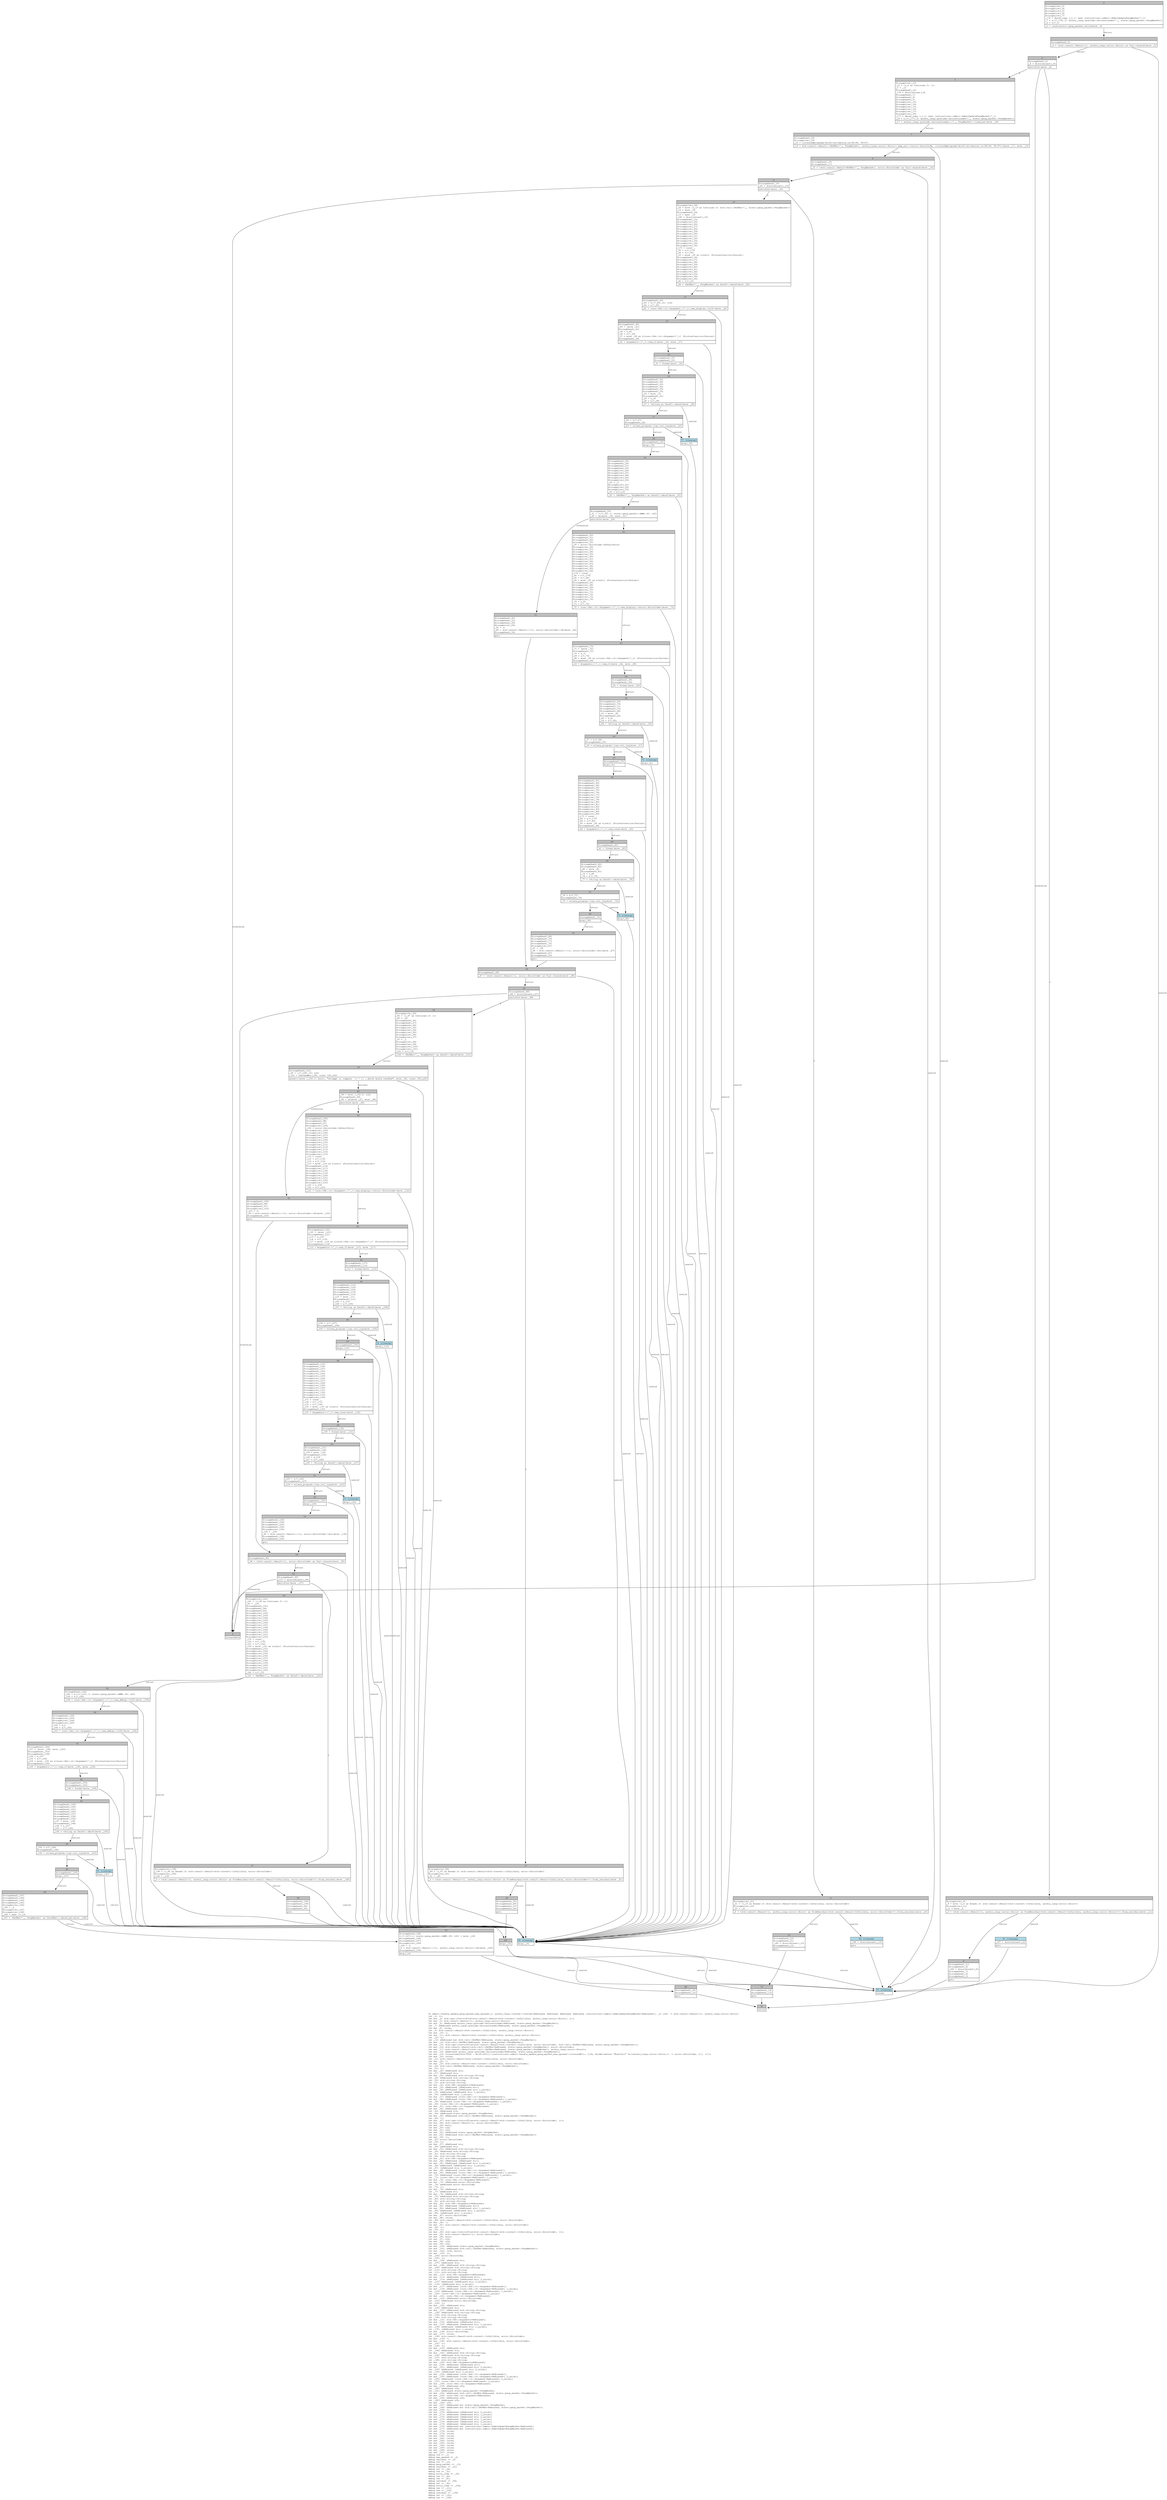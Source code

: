 digraph Mir_0_5623 {
    graph [fontname="Courier, monospace"];
    node [fontname="Courier, monospace"];
    edge [fontname="Courier, monospace"];
    label=<fn admin::handle_update_perp_market_max_spread(_1: anchor_lang::context::Context&lt;ReErased, ReErased, ReErased, ReErased, instructions::admin::AdminUpdatePerpMarket&lt;ReErased&gt;&gt;, _2: u32) -&gt; std::result::Result&lt;(), anchor_lang::error::Error&gt;<br align="left"/>let _3: ();<br align="left"/>let mut _4: std::ops::ControlFlow&lt;std::result::Result&lt;std::convert::Infallible, anchor_lang::error::Error&gt;, ()&gt;;<br align="left"/>let mut _5: std::result::Result&lt;(), anchor_lang::error::Error&gt;;<br align="left"/>let mut _6: &amp;ReErased anchor_lang::prelude::AccountLoader&lt;ReErased, state::perp_market::PerpMarket&gt;;<br align="left"/>let _7: &amp;ReErased anchor_lang::prelude::AccountLoader&lt;ReErased, state::perp_market::PerpMarket&gt;;<br align="left"/>let mut _8: isize;<br align="left"/>let _9: std::result::Result&lt;std::convert::Infallible, anchor_lang::error::Error&gt;;<br align="left"/>let mut _10: !;<br align="left"/>let mut _11: std::result::Result&lt;std::convert::Infallible, anchor_lang::error::Error&gt;;<br align="left"/>let _12: ();<br align="left"/>let _13: &amp;ReErased mut std::cell::RefMut&lt;ReErased, state::perp_market::PerpMarket&gt;;<br align="left"/>let mut _14: std::cell::RefMut&lt;ReErased, state::perp_market::PerpMarket&gt;;<br align="left"/>let mut _15: std::ops::ControlFlow&lt;std::result::Result&lt;std::convert::Infallible, error::ErrorCode&gt;, std::cell::RefMut&lt;ReErased, state::perp_market::PerpMarket&gt;&gt;;<br align="left"/>let mut _16: std::result::Result&lt;std::cell::RefMut&lt;ReErased, state::perp_market::PerpMarket&gt;, error::ErrorCode&gt;;<br align="left"/>let mut _17: std::result::Result&lt;std::cell::RefMut&lt;ReErased, state::perp_market::PerpMarket&gt;, anchor_lang::error::Error&gt;;<br align="left"/>let mut _18: &amp;ReErased anchor_lang::prelude::AccountLoader&lt;ReErased, state::perp_market::PerpMarket&gt;;<br align="left"/>let mut _19: Closure(DefId(0:5624 ~ drift[d311]::instructions::admin::handle_update_perp_market_max_spread::{closure#0}), [i32, Binder(extern &quot;RustCall&quot; fn((anchor_lang::error::Error,)) -&gt; error::ErrorCode, []), ()]);<br align="left"/>let mut _20: isize;<br align="left"/>let _21: std::result::Result&lt;std::convert::Infallible, error::ErrorCode&gt;;<br align="left"/>let mut _22: !;<br align="left"/>let mut _23: std::result::Result&lt;std::convert::Infallible, error::ErrorCode&gt;;<br align="left"/>let _24: std::cell::RefMut&lt;ReErased, state::perp_market::PerpMarket&gt;;<br align="left"/>let _25: ();<br align="left"/>let mut _26: &amp;ReErased str;<br align="left"/>let _27: &amp;ReErased str;<br align="left"/>let mut _28: &amp;ReErased std::string::String;<br align="left"/>let _29: &amp;ReErased std::string::String;<br align="left"/>let _30: std::string::String;<br align="left"/>let _31: std::string::String;<br align="left"/>let mut _32: std::fmt::Arguments&lt;ReErased&gt;;<br align="left"/>let mut _33: &amp;ReErased [&amp;ReErased str];<br align="left"/>let mut _34: &amp;ReErased [&amp;ReErased str; 1_usize];<br align="left"/>let _35: &amp;ReErased [&amp;ReErased str; 1_usize];<br align="left"/>let _36: [&amp;ReErased str; 1_usize];<br align="left"/>let mut _37: &amp;ReErased [core::fmt::rt::Argument&lt;ReErased&gt;];<br align="left"/>let mut _38: &amp;ReErased [core::fmt::rt::Argument&lt;ReErased&gt;; 1_usize];<br align="left"/>let _39: &amp;ReErased [core::fmt::rt::Argument&lt;ReErased&gt;; 1_usize];<br align="left"/>let _40: [core::fmt::rt::Argument&lt;ReErased&gt;; 1_usize];<br align="left"/>let mut _41: core::fmt::rt::Argument&lt;ReErased&gt;;<br align="left"/>let mut _42: &amp;ReErased u16;<br align="left"/>let _43: &amp;ReErased u16;<br align="left"/>let _44: &amp;ReErased state::perp_market::PerpMarket;<br align="left"/>let mut _45: &amp;ReErased std::cell::RefMut&lt;ReErased, state::perp_market::PerpMarket&gt;;<br align="left"/>let _46: ();<br align="left"/>let mut _47: std::ops::ControlFlow&lt;std::result::Result&lt;std::convert::Infallible, error::ErrorCode&gt;, ()&gt;;<br align="left"/>let mut _48: std::result::Result&lt;(), error::ErrorCode&gt;;<br align="left"/>let mut _49: bool;<br align="left"/>let mut _50: u32;<br align="left"/>let mut _51: u32;<br align="left"/>let mut _52: &amp;ReErased state::perp_market::PerpMarket;<br align="left"/>let mut _53: &amp;ReErased std::cell::RefMut&lt;ReErased, state::perp_market::PerpMarket&gt;;<br align="left"/>let mut _54: ();<br align="left"/>let _55: error::ErrorCode;<br align="left"/>let _56: ();<br align="left"/>let mut _57: &amp;ReErased str;<br align="left"/>let _58: &amp;ReErased str;<br align="left"/>let mut _59: &amp;ReErased std::string::String;<br align="left"/>let _60: &amp;ReErased std::string::String;<br align="left"/>let _61: std::string::String;<br align="left"/>let _62: std::string::String;<br align="left"/>let mut _63: std::fmt::Arguments&lt;ReErased&gt;;<br align="left"/>let mut _64: &amp;ReErased [&amp;ReErased str];<br align="left"/>let mut _65: &amp;ReErased [&amp;ReErased str; 2_usize];<br align="left"/>let _66: &amp;ReErased [&amp;ReErased str; 2_usize];<br align="left"/>let _67: [&amp;ReErased str; 2_usize];<br align="left"/>let mut _68: &amp;ReErased [core::fmt::rt::Argument&lt;ReErased&gt;];<br align="left"/>let mut _69: &amp;ReErased [core::fmt::rt::Argument&lt;ReErased&gt;; 1_usize];<br align="left"/>let _70: &amp;ReErased [core::fmt::rt::Argument&lt;ReErased&gt;; 1_usize];<br align="left"/>let _71: [core::fmt::rt::Argument&lt;ReErased&gt;; 1_usize];<br align="left"/>let mut _72: core::fmt::rt::Argument&lt;ReErased&gt;;<br align="left"/>let mut _73: &amp;ReErased error::ErrorCode;<br align="left"/>let _74: &amp;ReErased error::ErrorCode;<br align="left"/>let _75: ();<br align="left"/>let mut _76: &amp;ReErased str;<br align="left"/>let _77: &amp;ReErased str;<br align="left"/>let mut _78: &amp;ReErased std::string::String;<br align="left"/>let _79: &amp;ReErased std::string::String;<br align="left"/>let _80: std::string::String;<br align="left"/>let _81: std::string::String;<br align="left"/>let mut _82: std::fmt::Arguments&lt;ReErased&gt;;<br align="left"/>let mut _83: &amp;ReErased [&amp;ReErased str];<br align="left"/>let mut _84: &amp;ReErased [&amp;ReErased str; 1_usize];<br align="left"/>let _85: &amp;ReErased [&amp;ReErased str; 1_usize];<br align="left"/>let _86: [&amp;ReErased str; 1_usize];<br align="left"/>let mut _87: error::ErrorCode;<br align="left"/>let mut _88: isize;<br align="left"/>let _89: std::result::Result&lt;std::convert::Infallible, error::ErrorCode&gt;;<br align="left"/>let mut _90: !;<br align="left"/>let mut _91: std::result::Result&lt;std::convert::Infallible, error::ErrorCode&gt;;<br align="left"/>let _92: ();<br align="left"/>let _93: ();<br align="left"/>let mut _94: std::ops::ControlFlow&lt;std::result::Result&lt;std::convert::Infallible, error::ErrorCode&gt;, ()&gt;;<br align="left"/>let mut _95: std::result::Result&lt;(), error::ErrorCode&gt;;<br align="left"/>let mut _96: bool;<br align="left"/>let mut _97: u32;<br align="left"/>let mut _98: u32;<br align="left"/>let mut _99: u32;<br align="left"/>let mut _100: &amp;ReErased state::perp_market::PerpMarket;<br align="left"/>let mut _101: &amp;ReErased std::cell::RefMut&lt;ReErased, state::perp_market::PerpMarket&gt;;<br align="left"/>let mut _102: (u32, bool);<br align="left"/>let mut _103: ();<br align="left"/>let _104: error::ErrorCode;<br align="left"/>let _105: ();<br align="left"/>let mut _106: &amp;ReErased str;<br align="left"/>let _107: &amp;ReErased str;<br align="left"/>let mut _108: &amp;ReErased std::string::String;<br align="left"/>let _109: &amp;ReErased std::string::String;<br align="left"/>let _110: std::string::String;<br align="left"/>let _111: std::string::String;<br align="left"/>let mut _112: std::fmt::Arguments&lt;ReErased&gt;;<br align="left"/>let mut _113: &amp;ReErased [&amp;ReErased str];<br align="left"/>let mut _114: &amp;ReErased [&amp;ReErased str; 2_usize];<br align="left"/>let _115: &amp;ReErased [&amp;ReErased str; 2_usize];<br align="left"/>let _116: [&amp;ReErased str; 2_usize];<br align="left"/>let mut _117: &amp;ReErased [core::fmt::rt::Argument&lt;ReErased&gt;];<br align="left"/>let mut _118: &amp;ReErased [core::fmt::rt::Argument&lt;ReErased&gt;; 1_usize];<br align="left"/>let _119: &amp;ReErased [core::fmt::rt::Argument&lt;ReErased&gt;; 1_usize];<br align="left"/>let _120: [core::fmt::rt::Argument&lt;ReErased&gt;; 1_usize];<br align="left"/>let mut _121: core::fmt::rt::Argument&lt;ReErased&gt;;<br align="left"/>let mut _122: &amp;ReErased error::ErrorCode;<br align="left"/>let _123: &amp;ReErased error::ErrorCode;<br align="left"/>let _124: ();<br align="left"/>let mut _125: &amp;ReErased str;<br align="left"/>let _126: &amp;ReErased str;<br align="left"/>let mut _127: &amp;ReErased std::string::String;<br align="left"/>let _128: &amp;ReErased std::string::String;<br align="left"/>let _129: std::string::String;<br align="left"/>let _130: std::string::String;<br align="left"/>let mut _131: std::fmt::Arguments&lt;ReErased&gt;;<br align="left"/>let mut _132: &amp;ReErased [&amp;ReErased str];<br align="left"/>let mut _133: &amp;ReErased [&amp;ReErased str; 1_usize];<br align="left"/>let _134: &amp;ReErased [&amp;ReErased str; 1_usize];<br align="left"/>let _135: [&amp;ReErased str; 1_usize];<br align="left"/>let mut _136: error::ErrorCode;<br align="left"/>let mut _137: isize;<br align="left"/>let _138: std::result::Result&lt;std::convert::Infallible, error::ErrorCode&gt;;<br align="left"/>let mut _139: !;<br align="left"/>let mut _140: std::result::Result&lt;std::convert::Infallible, error::ErrorCode&gt;;<br align="left"/>let _141: ();<br align="left"/>let _142: ();<br align="left"/>let mut _143: &amp;ReErased str;<br align="left"/>let _144: &amp;ReErased str;<br align="left"/>let mut _145: &amp;ReErased std::string::String;<br align="left"/>let _146: &amp;ReErased std::string::String;<br align="left"/>let _147: std::string::String;<br align="left"/>let _148: std::string::String;<br align="left"/>let mut _149: std::fmt::Arguments&lt;ReErased&gt;;<br align="left"/>let mut _150: &amp;ReErased [&amp;ReErased str];<br align="left"/>let mut _151: &amp;ReErased [&amp;ReErased str; 2_usize];<br align="left"/>let _152: &amp;ReErased [&amp;ReErased str; 2_usize];<br align="left"/>let _153: [&amp;ReErased str; 2_usize];<br align="left"/>let mut _154: &amp;ReErased [core::fmt::rt::Argument&lt;ReErased&gt;];<br align="left"/>let mut _155: &amp;ReErased [core::fmt::rt::Argument&lt;ReErased&gt;; 2_usize];<br align="left"/>let _156: &amp;ReErased [core::fmt::rt::Argument&lt;ReErased&gt;; 2_usize];<br align="left"/>let _157: [core::fmt::rt::Argument&lt;ReErased&gt;; 2_usize];<br align="left"/>let mut _158: core::fmt::rt::Argument&lt;ReErased&gt;;<br align="left"/>let mut _159: &amp;ReErased u32;<br align="left"/>let _160: &amp;ReErased u32;<br align="left"/>let _161: &amp;ReErased state::perp_market::PerpMarket;<br align="left"/>let mut _162: &amp;ReErased std::cell::RefMut&lt;ReErased, state::perp_market::PerpMarket&gt;;<br align="left"/>let mut _163: core::fmt::rt::Argument&lt;ReErased&gt;;<br align="left"/>let mut _164: &amp;ReErased u32;<br align="left"/>let _165: &amp;ReErased u32;<br align="left"/>let mut _166: u32;<br align="left"/>let mut _167: &amp;ReErased mut state::perp_market::PerpMarket;<br align="left"/>let mut _168: &amp;ReErased mut std::cell::RefMut&lt;ReErased, state::perp_market::PerpMarket&gt;;<br align="left"/>let mut _169: ();<br align="left"/>let mut _170: &amp;ReErased [&amp;ReErased str; 2_usize];<br align="left"/>let mut _171: &amp;ReErased [&amp;ReErased str; 1_usize];<br align="left"/>let mut _172: &amp;ReErased [&amp;ReErased str; 2_usize];<br align="left"/>let mut _173: &amp;ReErased [&amp;ReErased str; 1_usize];<br align="left"/>let mut _174: &amp;ReErased [&amp;ReErased str; 2_usize];<br align="left"/>let mut _175: &amp;ReErased [&amp;ReErased str; 1_usize];<br align="left"/>let mut _176: &amp;ReErased mut instructions::admin::AdminUpdatePerpMarket&lt;ReErased&gt;;<br align="left"/>let mut _177: &amp;ReErased mut instructions::admin::AdminUpdatePerpMarket&lt;ReErased&gt;;<br align="left"/>let mut _178: isize;<br align="left"/>let mut _179: isize;<br align="left"/>let mut _180: isize;<br align="left"/>let mut _181: isize;<br align="left"/>let mut _182: isize;<br align="left"/>let mut _183: isize;<br align="left"/>let mut _184: isize;<br align="left"/>let mut _185: isize;<br align="left"/>let mut _186: isize;<br align="left"/>let mut _187: isize;<br align="left"/>debug ctx =&gt; _1;<br align="left"/>debug max_spread =&gt; _2;<br align="left"/>debug residual =&gt; _9;<br align="left"/>debug val =&gt; _12;<br align="left"/>debug perp_market =&gt; _13;<br align="left"/>debug residual =&gt; _21;<br align="left"/>debug val =&gt; _24;<br align="left"/>debug res =&gt; _31;<br align="left"/>debug error_code =&gt; _55;<br align="left"/>debug res =&gt; _62;<br align="left"/>debug res =&gt; _81;<br align="left"/>debug residual =&gt; _89;<br align="left"/>debug val =&gt; _92;<br align="left"/>debug error_code =&gt; _104;<br align="left"/>debug res =&gt; _111;<br align="left"/>debug res =&gt; _130;<br align="left"/>debug residual =&gt; _138;<br align="left"/>debug val =&gt; _141;<br align="left"/>debug res =&gt; _148;<br align="left"/>>;
    bb0__0_5623 [shape="none", label=<<table border="0" cellborder="1" cellspacing="0"><tr><td bgcolor="gray" align="center" colspan="1">0</td></tr><tr><td align="left" balign="left">StorageLive(_3)<br/>StorageLive(_4)<br/>StorageLive(_5)<br/>StorageLive(_6)<br/>StorageLive(_7)<br/>_176 = deref_copy (_1.1: &amp;mut instructions::admin::AdminUpdatePerpMarket&lt;'_&gt;)<br/>_7 = &amp;((*_176).2: anchor_lang::prelude::AccountLoader&lt;'_, state::perp_market::PerpMarket&gt;)<br/>_6 = &amp;(*_7)<br/></td></tr><tr><td align="left">_5 = constraints::perp_market_valid(move _6)</td></tr></table>>];
    bb1__0_5623 [shape="none", label=<<table border="0" cellborder="1" cellspacing="0"><tr><td bgcolor="gray" align="center" colspan="1">1</td></tr><tr><td align="left" balign="left">StorageDead(_6)<br/></td></tr><tr><td align="left">_4 = &lt;std::result::Result&lt;(), anchor_lang::error::Error&gt; as Try&gt;::branch(move _5)</td></tr></table>>];
    bb2__0_5623 [shape="none", label=<<table border="0" cellborder="1" cellspacing="0"><tr><td bgcolor="gray" align="center" colspan="1">2</td></tr><tr><td align="left" balign="left">StorageDead(_5)<br/>_8 = discriminant(_4)<br/></td></tr><tr><td align="left">switchInt(move _8)</td></tr></table>>];
    bb3__0_5623 [shape="none", label=<<table border="0" cellborder="1" cellspacing="0"><tr><td bgcolor="gray" align="center" colspan="1">3</td></tr><tr><td align="left" balign="left">StorageLive(_12)<br/>_12 = ((_4 as Continue).0: ())<br/>_3 = _12<br/>StorageDead(_12)<br/>_178 = discriminant(_4)<br/>StorageDead(_7)<br/>StorageDead(_4)<br/>StorageDead(_3)<br/>StorageLive(_13)<br/>StorageLive(_14)<br/>StorageLive(_15)<br/>StorageLive(_16)<br/>StorageLive(_17)<br/>StorageLive(_18)<br/>_177 = deref_copy (_1.1: &amp;mut instructions::admin::AdminUpdatePerpMarket&lt;'_&gt;)<br/>_18 = &amp;((*_177).2: anchor_lang::prelude::AccountLoader&lt;'_, state::perp_market::PerpMarket&gt;)<br/></td></tr><tr><td align="left">_17 = anchor_lang::prelude::AccountLoader::&lt;'_, PerpMarket&gt;::load_mut(move _18)</td></tr></table>>];
    bb4__0_5623 [shape="none", label=<<table border="0" cellborder="1" cellspacing="0"><tr><td bgcolor="gray" align="center" colspan="1">4</td></tr><tr><td align="left">unreachable</td></tr></table>>];
    bb5__0_5623 [shape="none", label=<<table border="0" cellborder="1" cellspacing="0"><tr><td bgcolor="gray" align="center" colspan="1">5</td></tr><tr><td align="left" balign="left">StorageLive(_9)<br/>_9 = move ((_4 as Break).0: std::result::Result&lt;std::convert::Infallible, anchor_lang::error::Error&gt;)<br/>StorageLive(_11)<br/>_11 = move _9<br/></td></tr><tr><td align="left">_0 = &lt;std::result::Result&lt;(), anchor_lang::error::Error&gt; as FromResidual&lt;std::result::Result&lt;Infallible, anchor_lang::error::Error&gt;&gt;&gt;::from_residual(move _11)</td></tr></table>>];
    bb6__0_5623 [shape="none", label=<<table border="0" cellborder="1" cellspacing="0"><tr><td bgcolor="gray" align="center" colspan="1">6</td></tr><tr><td align="left" balign="left">StorageDead(_11)<br/>StorageDead(_9)<br/>_184 = discriminant(_4)<br/>StorageDead(_7)<br/>StorageDead(_4)<br/>StorageDead(_3)<br/></td></tr><tr><td align="left">goto</td></tr></table>>];
    bb7__0_5623 [shape="none", label=<<table border="0" cellborder="1" cellspacing="0"><tr><td bgcolor="gray" align="center" colspan="1">7</td></tr><tr><td align="left" balign="left">StorageDead(_18)<br/>StorageLive(_19)<br/>_19 = {closure@programs/drift/src/macros.rs:58:44: 58:47}<br/></td></tr><tr><td align="left">_16 = std::result::Result::&lt;RefMut&lt;'_, PerpMarket&gt;, anchor_lang::error::Error&gt;::map_err::&lt;error::ErrorCode, {closure@programs/drift/src/macros.rs:58:44: 58:47}&gt;(move _17, move _19)</td></tr></table>>];
    bb8__0_5623 [shape="none", label=<<table border="0" cellborder="1" cellspacing="0"><tr><td bgcolor="gray" align="center" colspan="1">8</td></tr><tr><td align="left" balign="left">StorageDead(_19)<br/>StorageDead(_17)<br/></td></tr><tr><td align="left">_15 = &lt;std::result::Result&lt;RefMut&lt;'_, PerpMarket&gt;, error::ErrorCode&gt; as Try&gt;::branch(move _16)</td></tr></table>>];
    bb9__0_5623 [shape="none", label=<<table border="0" cellborder="1" cellspacing="0"><tr><td bgcolor="gray" align="center" colspan="1">9</td></tr><tr><td align="left" balign="left">StorageDead(_16)<br/>_20 = discriminant(_15)<br/></td></tr><tr><td align="left">switchInt(move _20)</td></tr></table>>];
    bb10__0_5623 [shape="none", label=<<table border="0" cellborder="1" cellspacing="0"><tr><td bgcolor="gray" align="center" colspan="1">10</td></tr><tr><td align="left" balign="left">StorageLive(_24)<br/>_24 = move ((_15 as Continue).0: std::cell::RefMut&lt;'_, state::perp_market::PerpMarket&gt;)<br/>_14 = move _24<br/>StorageDead(_24)<br/>_13 = &amp;mut _14<br/>_182 = discriminant(_15)<br/>StorageDead(_15)<br/>StorageLive(_25)<br/>StorageLive(_26)<br/>StorageLive(_27)<br/>StorageLive(_28)<br/>StorageLive(_29)<br/>StorageLive(_30)<br/>StorageLive(_31)<br/>StorageLive(_32)<br/>StorageLive(_33)<br/>StorageLive(_34)<br/>StorageLive(_35)<br/>_175 = const _<br/>_35 = &amp;(*_175)<br/>_34 = &amp;(*_35)<br/>_33 = move _34 as &amp;[&amp;str] (PointerCoercion(Unsize))<br/>StorageDead(_34)<br/>StorageLive(_37)<br/>StorageLive(_38)<br/>StorageLive(_39)<br/>StorageLive(_40)<br/>StorageLive(_41)<br/>StorageLive(_42)<br/>StorageLive(_43)<br/>StorageLive(_44)<br/>StorageLive(_45)<br/>_45 = &amp;(*_13)<br/></td></tr><tr><td align="left">_44 = &lt;RefMut&lt;'_, PerpMarket&gt; as Deref&gt;::deref(move _45)</td></tr></table>>];
    bb11__0_5623 [shape="none", label=<<table border="0" cellborder="1" cellspacing="0"><tr><td bgcolor="gray" align="center" colspan="1">11</td></tr><tr><td align="left" balign="left">StorageLive(_21)<br/>_21 = ((_15 as Break).0: std::result::Result&lt;std::convert::Infallible, error::ErrorCode&gt;)<br/>StorageLive(_23)<br/>_23 = _21<br/></td></tr><tr><td align="left">_0 = &lt;std::result::Result&lt;(), anchor_lang::error::Error&gt; as FromResidual&lt;std::result::Result&lt;Infallible, error::ErrorCode&gt;&gt;&gt;::from_residual(move _23)</td></tr></table>>];
    bb12__0_5623 [shape="none", label=<<table border="0" cellborder="1" cellspacing="0"><tr><td bgcolor="gray" align="center" colspan="1">12</td></tr><tr><td align="left" balign="left">StorageDead(_23)<br/>StorageDead(_21)<br/>_180 = discriminant(_15)<br/>StorageDead(_15)<br/></td></tr><tr><td align="left">goto</td></tr></table>>];
    bb13__0_5623 [shape="none", label=<<table border="0" cellborder="1" cellspacing="0"><tr><td bgcolor="gray" align="center" colspan="1">13</td></tr><tr><td align="left" balign="left">StorageDead(_45)<br/>_43 = &amp;((*_44).21: u16)<br/>_42 = &amp;(*_43)<br/></td></tr><tr><td align="left">_41 = core::fmt::rt::Argument::&lt;'_&gt;::new_display::&lt;u16&gt;(move _42)</td></tr></table>>];
    bb14__0_5623 [shape="none", label=<<table border="0" cellborder="1" cellspacing="0"><tr><td bgcolor="gray" align="center" colspan="1">14</td></tr><tr><td align="left" balign="left">StorageDead(_42)<br/>_40 = [move _41]<br/>StorageDead(_41)<br/>_39 = &amp;_40<br/>_38 = &amp;(*_39)<br/>_37 = move _38 as &amp;[core::fmt::rt::Argument&lt;'_&gt;] (PointerCoercion(Unsize))<br/>StorageDead(_38)<br/></td></tr><tr><td align="left">_32 = Arguments::&lt;'_&gt;::new_v1(move _33, move _37)</td></tr></table>>];
    bb15__0_5623 [shape="none", label=<<table border="0" cellborder="1" cellspacing="0"><tr><td bgcolor="gray" align="center" colspan="1">15</td></tr><tr><td align="left" balign="left">StorageDead(_37)<br/>StorageDead(_33)<br/></td></tr><tr><td align="left">_31 = format(move _32)</td></tr></table>>];
    bb16__0_5623 [shape="none", label=<<table border="0" cellborder="1" cellspacing="0"><tr><td bgcolor="gray" align="center" colspan="1">16</td></tr><tr><td align="left" balign="left">StorageDead(_32)<br/>StorageDead(_44)<br/>StorageDead(_43)<br/>StorageDead(_40)<br/>StorageDead(_39)<br/>StorageDead(_35)<br/>_30 = move _31<br/>StorageDead(_31)<br/>_29 = &amp;_30<br/>_28 = &amp;(*_29)<br/></td></tr><tr><td align="left">_27 = &lt;String as Deref&gt;::deref(move _28)</td></tr></table>>];
    bb17__0_5623 [shape="none", label=<<table border="0" cellborder="1" cellspacing="0"><tr><td bgcolor="gray" align="center" colspan="1">17</td></tr><tr><td align="left" balign="left">_26 = &amp;(*_27)<br/>StorageDead(_28)<br/></td></tr><tr><td align="left">_25 = solana_program::log::sol_log(move _26)</td></tr></table>>];
    bb18__0_5623 [shape="none", label=<<table border="0" cellborder="1" cellspacing="0"><tr><td bgcolor="gray" align="center" colspan="1">18</td></tr><tr><td align="left" balign="left">StorageDead(_26)<br/></td></tr><tr><td align="left">drop(_30)</td></tr></table>>];
    bb19__0_5623 [shape="none", label=<<table border="0" cellborder="1" cellspacing="0"><tr><td bgcolor="gray" align="center" colspan="1">19</td></tr><tr><td align="left" balign="left">StorageDead(_30)<br/>StorageDead(_29)<br/>StorageDead(_27)<br/>StorageDead(_25)<br/>StorageLive(_46)<br/>StorageLive(_47)<br/>StorageLive(_48)<br/>StorageLive(_49)<br/>StorageLive(_50)<br/>_50 = _2<br/>StorageLive(_51)<br/>StorageLive(_52)<br/>StorageLive(_53)<br/>_53 = &amp;(*_13)<br/></td></tr><tr><td align="left">_52 = &lt;RefMut&lt;'_, PerpMarket&gt; as Deref&gt;::deref(move _53)</td></tr></table>>];
    bb20__0_5623 [shape="none", label=<<table border="0" cellborder="1" cellspacing="0"><tr><td bgcolor="gray" align="center" colspan="1">20</td></tr><tr><td align="left" balign="left">StorageDead(_53)<br/>_51 = (((*_52).1: state::perp_market::AMM).63: u32)<br/>_49 = Ge(move _50, move _51)<br/></td></tr><tr><td align="left">switchInt(move _49)</td></tr></table>>];
    bb21__0_5623 [shape="none", label=<<table border="0" cellborder="1" cellspacing="0"><tr><td bgcolor="gray" align="center" colspan="1">21</td></tr><tr><td align="left" balign="left">StorageDead(_52)<br/>StorageDead(_51)<br/>StorageDead(_50)<br/>StorageLive(_54)<br/>_54 = ()<br/>_48 = std::result::Result::&lt;(), error::ErrorCode&gt;::Ok(move _54)<br/>StorageDead(_54)<br/></td></tr><tr><td align="left">goto</td></tr></table>>];
    bb22__0_5623 [shape="none", label=<<table border="0" cellborder="1" cellspacing="0"><tr><td bgcolor="gray" align="center" colspan="1">22</td></tr><tr><td align="left" balign="left">StorageDead(_52)<br/>StorageDead(_51)<br/>StorageDead(_50)<br/>StorageLive(_55)<br/>_55 = error::ErrorCode::DefaultError<br/>StorageLive(_56)<br/>StorageLive(_57)<br/>StorageLive(_58)<br/>StorageLive(_59)<br/>StorageLive(_60)<br/>StorageLive(_61)<br/>StorageLive(_62)<br/>StorageLive(_63)<br/>StorageLive(_64)<br/>StorageLive(_65)<br/>StorageLive(_66)<br/>_174 = const _<br/>_66 = &amp;(*_174)<br/>_65 = &amp;(*_66)<br/>_64 = move _65 as &amp;[&amp;str] (PointerCoercion(Unsize))<br/>StorageDead(_65)<br/>StorageLive(_68)<br/>StorageLive(_69)<br/>StorageLive(_70)<br/>StorageLive(_71)<br/>StorageLive(_72)<br/>StorageLive(_73)<br/>StorageLive(_74)<br/>_74 = &amp;_55<br/>_73 = &amp;(*_74)<br/></td></tr><tr><td align="left">_72 = core::fmt::rt::Argument::&lt;'_&gt;::new_display::&lt;error::ErrorCode&gt;(move _73)</td></tr></table>>];
    bb23__0_5623 [shape="none", label=<<table border="0" cellborder="1" cellspacing="0"><tr><td bgcolor="gray" align="center" colspan="1">23</td></tr><tr><td align="left" balign="left">StorageDead(_73)<br/>_71 = [move _72]<br/>StorageDead(_72)<br/>_70 = &amp;_71<br/>_69 = &amp;(*_70)<br/>_68 = move _69 as &amp;[core::fmt::rt::Argument&lt;'_&gt;] (PointerCoercion(Unsize))<br/>StorageDead(_69)<br/></td></tr><tr><td align="left">_63 = Arguments::&lt;'_&gt;::new_v1(move _64, move _68)</td></tr></table>>];
    bb24__0_5623 [shape="none", label=<<table border="0" cellborder="1" cellspacing="0"><tr><td bgcolor="gray" align="center" colspan="1">24</td></tr><tr><td align="left" balign="left">StorageDead(_68)<br/>StorageDead(_64)<br/></td></tr><tr><td align="left">_62 = format(move _63)</td></tr></table>>];
    bb25__0_5623 [shape="none", label=<<table border="0" cellborder="1" cellspacing="0"><tr><td bgcolor="gray" align="center" colspan="1">25</td></tr><tr><td align="left" balign="left">StorageDead(_63)<br/>StorageDead(_74)<br/>StorageDead(_71)<br/>StorageDead(_70)<br/>StorageDead(_66)<br/>_61 = move _62<br/>StorageDead(_62)<br/>_60 = &amp;_61<br/>_59 = &amp;(*_60)<br/></td></tr><tr><td align="left">_58 = &lt;String as Deref&gt;::deref(move _59)</td></tr></table>>];
    bb26__0_5623 [shape="none", label=<<table border="0" cellborder="1" cellspacing="0"><tr><td bgcolor="gray" align="center" colspan="1">26</td></tr><tr><td align="left" balign="left">_57 = &amp;(*_58)<br/>StorageDead(_59)<br/></td></tr><tr><td align="left">_56 = solana_program::log::sol_log(move _57)</td></tr></table>>];
    bb27__0_5623 [shape="none", label=<<table border="0" cellborder="1" cellspacing="0"><tr><td bgcolor="gray" align="center" colspan="1">27</td></tr><tr><td align="left" balign="left">StorageDead(_57)<br/></td></tr><tr><td align="left">drop(_61)</td></tr></table>>];
    bb28__0_5623 [shape="none", label=<<table border="0" cellborder="1" cellspacing="0"><tr><td bgcolor="gray" align="center" colspan="1">28</td></tr><tr><td align="left" balign="left">StorageDead(_61)<br/>StorageDead(_60)<br/>StorageDead(_58)<br/>StorageDead(_56)<br/>StorageLive(_75)<br/>StorageLive(_76)<br/>StorageLive(_77)<br/>StorageLive(_78)<br/>StorageLive(_79)<br/>StorageLive(_80)<br/>StorageLive(_81)<br/>StorageLive(_82)<br/>StorageLive(_83)<br/>StorageLive(_84)<br/>StorageLive(_85)<br/>_173 = const _<br/>_85 = &amp;(*_173)<br/>_84 = &amp;(*_85)<br/>_83 = move _84 as &amp;[&amp;str] (PointerCoercion(Unsize))<br/>StorageDead(_84)<br/></td></tr><tr><td align="left">_82 = Arguments::&lt;'_&gt;::new_const(move _83)</td></tr></table>>];
    bb29__0_5623 [shape="none", label=<<table border="0" cellborder="1" cellspacing="0"><tr><td bgcolor="gray" align="center" colspan="1">29</td></tr><tr><td align="left" balign="left">StorageDead(_83)<br/></td></tr><tr><td align="left">_81 = format(move _82)</td></tr></table>>];
    bb30__0_5623 [shape="none", label=<<table border="0" cellborder="1" cellspacing="0"><tr><td bgcolor="gray" align="center" colspan="1">30</td></tr><tr><td align="left" balign="left">StorageDead(_82)<br/>StorageDead(_85)<br/>_80 = move _81<br/>StorageDead(_81)<br/>_79 = &amp;_80<br/>_78 = &amp;(*_79)<br/></td></tr><tr><td align="left">_77 = &lt;String as Deref&gt;::deref(move _78)</td></tr></table>>];
    bb31__0_5623 [shape="none", label=<<table border="0" cellborder="1" cellspacing="0"><tr><td bgcolor="gray" align="center" colspan="1">31</td></tr><tr><td align="left" balign="left">_76 = &amp;(*_77)<br/>StorageDead(_78)<br/></td></tr><tr><td align="left">_75 = solana_program::log::sol_log(move _76)</td></tr></table>>];
    bb32__0_5623 [shape="none", label=<<table border="0" cellborder="1" cellspacing="0"><tr><td bgcolor="gray" align="center" colspan="1">32</td></tr><tr><td align="left" balign="left">StorageDead(_76)<br/></td></tr><tr><td align="left">drop(_80)</td></tr></table>>];
    bb33__0_5623 [shape="none", label=<<table border="0" cellborder="1" cellspacing="0"><tr><td bgcolor="gray" align="center" colspan="1">33</td></tr><tr><td align="left" balign="left">StorageDead(_80)<br/>StorageDead(_79)<br/>StorageDead(_77)<br/>StorageDead(_75)<br/>StorageLive(_87)<br/>_87 = _55<br/>_48 = std::result::Result::&lt;(), error::ErrorCode&gt;::Err(move _87)<br/>StorageDead(_87)<br/>StorageDead(_55)<br/></td></tr><tr><td align="left">goto</td></tr></table>>];
    bb34__0_5623 [shape="none", label=<<table border="0" cellborder="1" cellspacing="0"><tr><td bgcolor="gray" align="center" colspan="1">34</td></tr><tr><td align="left" balign="left">StorageDead(_49)<br/></td></tr><tr><td align="left">_47 = &lt;std::result::Result&lt;(), error::ErrorCode&gt; as Try&gt;::branch(move _48)</td></tr></table>>];
    bb35__0_5623 [shape="none", label=<<table border="0" cellborder="1" cellspacing="0"><tr><td bgcolor="gray" align="center" colspan="1">35</td></tr><tr><td align="left" balign="left">StorageDead(_48)<br/>_88 = discriminant(_47)<br/></td></tr><tr><td align="left">switchInt(move _88)</td></tr></table>>];
    bb36__0_5623 [shape="none", label=<<table border="0" cellborder="1" cellspacing="0"><tr><td bgcolor="gray" align="center" colspan="1">36</td></tr><tr><td align="left" balign="left">StorageLive(_92)<br/>_92 = ((_47 as Continue).0: ())<br/>_46 = _92<br/>StorageDead(_92)<br/>StorageDead(_47)<br/>StorageDead(_46)<br/>StorageLive(_93)<br/>StorageLive(_94)<br/>StorageLive(_95)<br/>StorageLive(_96)<br/>StorageLive(_97)<br/>_97 = _2<br/>StorageLive(_98)<br/>StorageLive(_99)<br/>StorageLive(_100)<br/>StorageLive(_101)<br/>_101 = &amp;(*_13)<br/></td></tr><tr><td align="left">_100 = &lt;RefMut&lt;'_, PerpMarket&gt; as Deref&gt;::deref(move _101)</td></tr></table>>];
    bb37__0_5623 [shape="none", label=<<table border="0" cellborder="1" cellspacing="0"><tr><td bgcolor="gray" align="center" colspan="1">37</td></tr><tr><td align="left" balign="left">StorageLive(_89)<br/>_89 = ((_47 as Break).0: std::result::Result&lt;std::convert::Infallible, error::ErrorCode&gt;)<br/>StorageLive(_91)<br/>_91 = _89<br/></td></tr><tr><td align="left">_0 = &lt;std::result::Result&lt;(), anchor_lang::error::Error&gt; as FromResidual&lt;std::result::Result&lt;Infallible, error::ErrorCode&gt;&gt;&gt;::from_residual(move _91)</td></tr></table>>];
    bb38__0_5623 [shape="none", label=<<table border="0" cellborder="1" cellspacing="0"><tr><td bgcolor="gray" align="center" colspan="1">38</td></tr><tr><td align="left" balign="left">StorageDead(_91)<br/>StorageDead(_89)<br/>StorageDead(_47)<br/>StorageDead(_46)<br/></td></tr><tr><td align="left">goto</td></tr></table>>];
    bb39__0_5623 [shape="none", label=<<table border="0" cellborder="1" cellspacing="0"><tr><td bgcolor="gray" align="center" colspan="1">39</td></tr><tr><td align="left" balign="left">StorageDead(_101)<br/>_99 = ((*_100).15: u32)<br/>_102 = CheckedMul(_99, const 100_u32)<br/></td></tr><tr><td align="left">assert(!move (_102.1: bool), &quot;attempt to compute `{} * {}`, which would overflow&quot;, move _99, const 100_u32)</td></tr></table>>];
    bb40__0_5623 [shape="none", label=<<table border="0" cellborder="1" cellspacing="0"><tr><td bgcolor="gray" align="center" colspan="1">40</td></tr><tr><td align="left" balign="left">_98 = move (_102.0: u32)<br/>StorageDead(_99)<br/>_96 = Le(move _97, move _98)<br/></td></tr><tr><td align="left">switchInt(move _96)</td></tr></table>>];
    bb41__0_5623 [shape="none", label=<<table border="0" cellborder="1" cellspacing="0"><tr><td bgcolor="gray" align="center" colspan="1">41</td></tr><tr><td align="left" balign="left">StorageDead(_100)<br/>StorageDead(_98)<br/>StorageDead(_97)<br/>StorageLive(_103)<br/>_103 = ()<br/>_95 = std::result::Result::&lt;(), error::ErrorCode&gt;::Ok(move _103)<br/>StorageDead(_103)<br/></td></tr><tr><td align="left">goto</td></tr></table>>];
    bb42__0_5623 [shape="none", label=<<table border="0" cellborder="1" cellspacing="0"><tr><td bgcolor="gray" align="center" colspan="1">42</td></tr><tr><td align="left" balign="left">StorageDead(_100)<br/>StorageDead(_98)<br/>StorageDead(_97)<br/>StorageLive(_104)<br/>_104 = error::ErrorCode::DefaultError<br/>StorageLive(_105)<br/>StorageLive(_106)<br/>StorageLive(_107)<br/>StorageLive(_108)<br/>StorageLive(_109)<br/>StorageLive(_110)<br/>StorageLive(_111)<br/>StorageLive(_112)<br/>StorageLive(_113)<br/>StorageLive(_114)<br/>StorageLive(_115)<br/>_172 = const _<br/>_115 = &amp;(*_172)<br/>_114 = &amp;(*_115)<br/>_113 = move _114 as &amp;[&amp;str] (PointerCoercion(Unsize))<br/>StorageDead(_114)<br/>StorageLive(_117)<br/>StorageLive(_118)<br/>StorageLive(_119)<br/>StorageLive(_120)<br/>StorageLive(_121)<br/>StorageLive(_122)<br/>StorageLive(_123)<br/>_123 = &amp;_104<br/>_122 = &amp;(*_123)<br/></td></tr><tr><td align="left">_121 = core::fmt::rt::Argument::&lt;'_&gt;::new_display::&lt;error::ErrorCode&gt;(move _122)</td></tr></table>>];
    bb43__0_5623 [shape="none", label=<<table border="0" cellborder="1" cellspacing="0"><tr><td bgcolor="gray" align="center" colspan="1">43</td></tr><tr><td align="left" balign="left">StorageDead(_122)<br/>_120 = [move _121]<br/>StorageDead(_121)<br/>_119 = &amp;_120<br/>_118 = &amp;(*_119)<br/>_117 = move _118 as &amp;[core::fmt::rt::Argument&lt;'_&gt;] (PointerCoercion(Unsize))<br/>StorageDead(_118)<br/></td></tr><tr><td align="left">_112 = Arguments::&lt;'_&gt;::new_v1(move _113, move _117)</td></tr></table>>];
    bb44__0_5623 [shape="none", label=<<table border="0" cellborder="1" cellspacing="0"><tr><td bgcolor="gray" align="center" colspan="1">44</td></tr><tr><td align="left" balign="left">StorageDead(_117)<br/>StorageDead(_113)<br/></td></tr><tr><td align="left">_111 = format(move _112)</td></tr></table>>];
    bb45__0_5623 [shape="none", label=<<table border="0" cellborder="1" cellspacing="0"><tr><td bgcolor="gray" align="center" colspan="1">45</td></tr><tr><td align="left" balign="left">StorageDead(_112)<br/>StorageDead(_123)<br/>StorageDead(_120)<br/>StorageDead(_119)<br/>StorageDead(_115)<br/>_110 = move _111<br/>StorageDead(_111)<br/>_109 = &amp;_110<br/>_108 = &amp;(*_109)<br/></td></tr><tr><td align="left">_107 = &lt;String as Deref&gt;::deref(move _108)</td></tr></table>>];
    bb46__0_5623 [shape="none", label=<<table border="0" cellborder="1" cellspacing="0"><tr><td bgcolor="gray" align="center" colspan="1">46</td></tr><tr><td align="left" balign="left">_106 = &amp;(*_107)<br/>StorageDead(_108)<br/></td></tr><tr><td align="left">_105 = solana_program::log::sol_log(move _106)</td></tr></table>>];
    bb47__0_5623 [shape="none", label=<<table border="0" cellborder="1" cellspacing="0"><tr><td bgcolor="gray" align="center" colspan="1">47</td></tr><tr><td align="left" balign="left">StorageDead(_106)<br/></td></tr><tr><td align="left">drop(_110)</td></tr></table>>];
    bb48__0_5623 [shape="none", label=<<table border="0" cellborder="1" cellspacing="0"><tr><td bgcolor="gray" align="center" colspan="1">48</td></tr><tr><td align="left" balign="left">StorageDead(_110)<br/>StorageDead(_109)<br/>StorageDead(_107)<br/>StorageDead(_105)<br/>StorageLive(_124)<br/>StorageLive(_125)<br/>StorageLive(_126)<br/>StorageLive(_127)<br/>StorageLive(_128)<br/>StorageLive(_129)<br/>StorageLive(_130)<br/>StorageLive(_131)<br/>StorageLive(_132)<br/>StorageLive(_133)<br/>StorageLive(_134)<br/>_171 = const _<br/>_134 = &amp;(*_171)<br/>_133 = &amp;(*_134)<br/>_132 = move _133 as &amp;[&amp;str] (PointerCoercion(Unsize))<br/>StorageDead(_133)<br/></td></tr><tr><td align="left">_131 = Arguments::&lt;'_&gt;::new_const(move _132)</td></tr></table>>];
    bb49__0_5623 [shape="none", label=<<table border="0" cellborder="1" cellspacing="0"><tr><td bgcolor="gray" align="center" colspan="1">49</td></tr><tr><td align="left" balign="left">StorageDead(_132)<br/></td></tr><tr><td align="left">_130 = format(move _131)</td></tr></table>>];
    bb50__0_5623 [shape="none", label=<<table border="0" cellborder="1" cellspacing="0"><tr><td bgcolor="gray" align="center" colspan="1">50</td></tr><tr><td align="left" balign="left">StorageDead(_131)<br/>StorageDead(_134)<br/>_129 = move _130<br/>StorageDead(_130)<br/>_128 = &amp;_129<br/>_127 = &amp;(*_128)<br/></td></tr><tr><td align="left">_126 = &lt;String as Deref&gt;::deref(move _127)</td></tr></table>>];
    bb51__0_5623 [shape="none", label=<<table border="0" cellborder="1" cellspacing="0"><tr><td bgcolor="gray" align="center" colspan="1">51</td></tr><tr><td align="left" balign="left">_125 = &amp;(*_126)<br/>StorageDead(_127)<br/></td></tr><tr><td align="left">_124 = solana_program::log::sol_log(move _125)</td></tr></table>>];
    bb52__0_5623 [shape="none", label=<<table border="0" cellborder="1" cellspacing="0"><tr><td bgcolor="gray" align="center" colspan="1">52</td></tr><tr><td align="left" balign="left">StorageDead(_125)<br/></td></tr><tr><td align="left">drop(_129)</td></tr></table>>];
    bb53__0_5623 [shape="none", label=<<table border="0" cellborder="1" cellspacing="0"><tr><td bgcolor="gray" align="center" colspan="1">53</td></tr><tr><td align="left" balign="left">StorageDead(_129)<br/>StorageDead(_128)<br/>StorageDead(_126)<br/>StorageDead(_124)<br/>StorageLive(_136)<br/>_136 = _104<br/>_95 = std::result::Result::&lt;(), error::ErrorCode&gt;::Err(move _136)<br/>StorageDead(_136)<br/>StorageDead(_104)<br/></td></tr><tr><td align="left">goto</td></tr></table>>];
    bb54__0_5623 [shape="none", label=<<table border="0" cellborder="1" cellspacing="0"><tr><td bgcolor="gray" align="center" colspan="1">54</td></tr><tr><td align="left" balign="left">StorageDead(_96)<br/></td></tr><tr><td align="left">_94 = &lt;std::result::Result&lt;(), error::ErrorCode&gt; as Try&gt;::branch(move _95)</td></tr></table>>];
    bb55__0_5623 [shape="none", label=<<table border="0" cellborder="1" cellspacing="0"><tr><td bgcolor="gray" align="center" colspan="1">55</td></tr><tr><td align="left" balign="left">StorageDead(_95)<br/>_137 = discriminant(_94)<br/></td></tr><tr><td align="left">switchInt(move _137)</td></tr></table>>];
    bb56__0_5623 [shape="none", label=<<table border="0" cellborder="1" cellspacing="0"><tr><td bgcolor="gray" align="center" colspan="1">56</td></tr><tr><td align="left" balign="left">StorageLive(_141)<br/>_141 = ((_94 as Continue).0: ())<br/>_93 = _141<br/>StorageDead(_141)<br/>StorageDead(_94)<br/>StorageDead(_93)<br/>StorageLive(_142)<br/>StorageLive(_143)<br/>StorageLive(_144)<br/>StorageLive(_145)<br/>StorageLive(_146)<br/>StorageLive(_147)<br/>StorageLive(_148)<br/>StorageLive(_149)<br/>StorageLive(_150)<br/>StorageLive(_151)<br/>StorageLive(_152)<br/>_170 = const _<br/>_152 = &amp;(*_170)<br/>_151 = &amp;(*_152)<br/>_150 = move _151 as &amp;[&amp;str] (PointerCoercion(Unsize))<br/>StorageDead(_151)<br/>StorageLive(_154)<br/>StorageLive(_155)<br/>StorageLive(_156)<br/>StorageLive(_157)<br/>StorageLive(_158)<br/>StorageLive(_159)<br/>StorageLive(_160)<br/>StorageLive(_161)<br/>StorageLive(_162)<br/>_162 = &amp;(*_13)<br/></td></tr><tr><td align="left">_161 = &lt;RefMut&lt;'_, PerpMarket&gt; as Deref&gt;::deref(move _162)</td></tr></table>>];
    bb57__0_5623 [shape="none", label=<<table border="0" cellborder="1" cellspacing="0"><tr><td bgcolor="gray" align="center" colspan="1">57</td></tr><tr><td align="left" balign="left">StorageLive(_138)<br/>_138 = ((_94 as Break).0: std::result::Result&lt;std::convert::Infallible, error::ErrorCode&gt;)<br/>StorageLive(_140)<br/>_140 = _138<br/></td></tr><tr><td align="left">_0 = &lt;std::result::Result&lt;(), anchor_lang::error::Error&gt; as FromResidual&lt;std::result::Result&lt;Infallible, error::ErrorCode&gt;&gt;&gt;::from_residual(move _140)</td></tr></table>>];
    bb58__0_5623 [shape="none", label=<<table border="0" cellborder="1" cellspacing="0"><tr><td bgcolor="gray" align="center" colspan="1">58</td></tr><tr><td align="left" balign="left">StorageDead(_140)<br/>StorageDead(_138)<br/>StorageDead(_94)<br/>StorageDead(_93)<br/></td></tr><tr><td align="left">goto</td></tr></table>>];
    bb59__0_5623 [shape="none", label=<<table border="0" cellborder="1" cellspacing="0"><tr><td bgcolor="gray" align="center" colspan="1">59</td></tr><tr><td align="left" balign="left">StorageDead(_162)<br/>_160 = &amp;(((*_161).1: state::perp_market::AMM).64: u32)<br/>_159 = &amp;(*_160)<br/></td></tr><tr><td align="left">_158 = core::fmt::rt::Argument::&lt;'_&gt;::new_debug::&lt;u32&gt;(move _159)</td></tr></table>>];
    bb60__0_5623 [shape="none", label=<<table border="0" cellborder="1" cellspacing="0"><tr><td bgcolor="gray" align="center" colspan="1">60</td></tr><tr><td align="left" balign="left">StorageDead(_159)<br/>StorageLive(_163)<br/>StorageLive(_164)<br/>StorageLive(_165)<br/>_165 = &amp;_2<br/>_164 = &amp;(*_165)<br/></td></tr><tr><td align="left">_163 = core::fmt::rt::Argument::&lt;'_&gt;::new_debug::&lt;u32&gt;(move _164)</td></tr></table>>];
    bb61__0_5623 [shape="none", label=<<table border="0" cellborder="1" cellspacing="0"><tr><td bgcolor="gray" align="center" colspan="1">61</td></tr><tr><td align="left" balign="left">StorageDead(_164)<br/>_157 = [move _158, move _163]<br/>StorageDead(_163)<br/>StorageDead(_158)<br/>_156 = &amp;_157<br/>_155 = &amp;(*_156)<br/>_154 = move _155 as &amp;[core::fmt::rt::Argument&lt;'_&gt;] (PointerCoercion(Unsize))<br/>StorageDead(_155)<br/></td></tr><tr><td align="left">_149 = Arguments::&lt;'_&gt;::new_v1(move _150, move _154)</td></tr></table>>];
    bb62__0_5623 [shape="none", label=<<table border="0" cellborder="1" cellspacing="0"><tr><td bgcolor="gray" align="center" colspan="1">62</td></tr><tr><td align="left" balign="left">StorageDead(_154)<br/>StorageDead(_150)<br/></td></tr><tr><td align="left">_148 = format(move _149)</td></tr></table>>];
    bb63__0_5623 [shape="none", label=<<table border="0" cellborder="1" cellspacing="0"><tr><td bgcolor="gray" align="center" colspan="1">63</td></tr><tr><td align="left" balign="left">StorageDead(_149)<br/>StorageDead(_165)<br/>StorageDead(_161)<br/>StorageDead(_160)<br/>StorageDead(_157)<br/>StorageDead(_156)<br/>StorageDead(_152)<br/>_147 = move _148<br/>StorageDead(_148)<br/>_146 = &amp;_147<br/>_145 = &amp;(*_146)<br/></td></tr><tr><td align="left">_144 = &lt;String as Deref&gt;::deref(move _145)</td></tr></table>>];
    bb64__0_5623 [shape="none", label=<<table border="0" cellborder="1" cellspacing="0"><tr><td bgcolor="gray" align="center" colspan="1">64</td></tr><tr><td align="left" balign="left">_143 = &amp;(*_144)<br/>StorageDead(_145)<br/></td></tr><tr><td align="left">_142 = solana_program::log::sol_log(move _143)</td></tr></table>>];
    bb65__0_5623 [shape="none", label=<<table border="0" cellborder="1" cellspacing="0"><tr><td bgcolor="gray" align="center" colspan="1">65</td></tr><tr><td align="left" balign="left">StorageDead(_143)<br/></td></tr><tr><td align="left">drop(_147)</td></tr></table>>];
    bb66__0_5623 [shape="none", label=<<table border="0" cellborder="1" cellspacing="0"><tr><td bgcolor="gray" align="center" colspan="1">66</td></tr><tr><td align="left" balign="left">StorageDead(_147)<br/>StorageDead(_146)<br/>StorageDead(_144)<br/>StorageDead(_142)<br/>StorageLive(_166)<br/>_166 = _2<br/>StorageLive(_167)<br/>StorageLive(_168)<br/>_168 = &amp;mut (*_13)<br/></td></tr><tr><td align="left">_167 = &lt;RefMut&lt;'_, PerpMarket&gt; as DerefMut&gt;::deref_mut(move _168)</td></tr></table>>];
    bb67__0_5623 [shape="none", label=<<table border="0" cellborder="1" cellspacing="0"><tr><td bgcolor="gray" align="center" colspan="1">67</td></tr><tr><td align="left" balign="left">StorageDead(_168)<br/>(((*_167).1: state::perp_market::AMM).64: u32) = move _166<br/>StorageDead(_166)<br/>StorageDead(_167)<br/>StorageLive(_169)<br/>_169 = ()<br/>_0 = std::result::Result::&lt;(), anchor_lang::error::Error&gt;::Ok(move _169)<br/>StorageDead(_169)<br/></td></tr><tr><td align="left">drop(_14)</td></tr></table>>];
    bb68__0_5623 [shape="none", label=<<table border="0" cellborder="1" cellspacing="0"><tr><td bgcolor="gray" align="center" colspan="1">68</td></tr><tr><td align="left" balign="left">StorageDead(_14)<br/>StorageDead(_13)<br/></td></tr><tr><td align="left">goto</td></tr></table>>];
    bb69__0_5623 [shape="none", label=<<table border="0" cellborder="1" cellspacing="0"><tr><td bgcolor="gray" align="center" colspan="1">69</td></tr><tr><td align="left">drop(_14)</td></tr></table>>];
    bb70__0_5623 [shape="none", label=<<table border="0" cellborder="1" cellspacing="0"><tr><td bgcolor="gray" align="center" colspan="1">70</td></tr><tr><td align="left" balign="left">StorageDead(_14)<br/>StorageDead(_13)<br/></td></tr><tr><td align="left">goto</td></tr></table>>];
    bb71__0_5623 [shape="none", label=<<table border="0" cellborder="1" cellspacing="0"><tr><td bgcolor="gray" align="center" colspan="1">71</td></tr><tr><td align="left">return</td></tr></table>>];
    bb72__0_5623 [shape="none", label=<<table border="0" cellborder="1" cellspacing="0"><tr><td bgcolor="lightblue" align="center" colspan="1">72 (cleanup)</td></tr><tr><td align="left">drop(_147)</td></tr></table>>];
    bb73__0_5623 [shape="none", label=<<table border="0" cellborder="1" cellspacing="0"><tr><td bgcolor="lightblue" align="center" colspan="1">73 (cleanup)</td></tr><tr><td align="left">drop(_129)</td></tr></table>>];
    bb74__0_5623 [shape="none", label=<<table border="0" cellborder="1" cellspacing="0"><tr><td bgcolor="lightblue" align="center" colspan="1">74 (cleanup)</td></tr><tr><td align="left">drop(_110)</td></tr></table>>];
    bb75__0_5623 [shape="none", label=<<table border="0" cellborder="1" cellspacing="0"><tr><td bgcolor="lightblue" align="center" colspan="1">75 (cleanup)</td></tr><tr><td align="left">drop(_80)</td></tr></table>>];
    bb76__0_5623 [shape="none", label=<<table border="0" cellborder="1" cellspacing="0"><tr><td bgcolor="lightblue" align="center" colspan="1">76 (cleanup)</td></tr><tr><td align="left">drop(_61)</td></tr></table>>];
    bb77__0_5623 [shape="none", label=<<table border="0" cellborder="1" cellspacing="0"><tr><td bgcolor="lightblue" align="center" colspan="1">77 (cleanup)</td></tr><tr><td align="left">drop(_30)</td></tr></table>>];
    bb78__0_5623 [shape="none", label=<<table border="0" cellborder="1" cellspacing="0"><tr><td bgcolor="lightblue" align="center" colspan="1">78 (cleanup)</td></tr><tr><td align="left">drop(_14)</td></tr></table>>];
    bb79__0_5623 [shape="none", label=<<table border="0" cellborder="1" cellspacing="0"><tr><td bgcolor="lightblue" align="center" colspan="1">79 (cleanup)</td></tr><tr><td align="left">resume</td></tr></table>>];
    bb80__0_5623 [shape="none", label=<<table border="0" cellborder="1" cellspacing="0"><tr><td bgcolor="lightblue" align="center" colspan="1">80 (cleanup)</td></tr><tr><td align="left" balign="left">_186 = discriminant(_15)<br/></td></tr><tr><td align="left">goto</td></tr></table>>];
    bb81__0_5623 [shape="none", label=<<table border="0" cellborder="1" cellspacing="0"><tr><td bgcolor="lightblue" align="center" colspan="1">81 (cleanup)</td></tr><tr><td align="left" balign="left">_187 = discriminant(_4)<br/></td></tr><tr><td align="left">goto</td></tr></table>>];
    bb0__0_5623 -> bb1__0_5623 [label="return"];
    bb1__0_5623 -> bb2__0_5623 [label="return"];
    bb1__0_5623 -> bb79__0_5623 [label="unwind"];
    bb2__0_5623 -> bb3__0_5623 [label="0"];
    bb2__0_5623 -> bb5__0_5623 [label="1"];
    bb2__0_5623 -> bb4__0_5623 [label="otherwise"];
    bb3__0_5623 -> bb7__0_5623 [label="return"];
    bb5__0_5623 -> bb6__0_5623 [label="return"];
    bb5__0_5623 -> bb81__0_5623 [label="unwind"];
    bb6__0_5623 -> bb71__0_5623 [label=""];
    bb7__0_5623 -> bb8__0_5623 [label="return"];
    bb7__0_5623 -> bb79__0_5623 [label="unwind"];
    bb8__0_5623 -> bb9__0_5623 [label="return"];
    bb8__0_5623 -> bb79__0_5623 [label="unwind"];
    bb9__0_5623 -> bb10__0_5623 [label="0"];
    bb9__0_5623 -> bb11__0_5623 [label="1"];
    bb9__0_5623 -> bb4__0_5623 [label="otherwise"];
    bb10__0_5623 -> bb13__0_5623 [label="return"];
    bb10__0_5623 -> bb78__0_5623 [label="unwind"];
    bb11__0_5623 -> bb12__0_5623 [label="return"];
    bb11__0_5623 -> bb80__0_5623 [label="unwind"];
    bb12__0_5623 -> bb70__0_5623 [label=""];
    bb13__0_5623 -> bb14__0_5623 [label="return"];
    bb13__0_5623 -> bb78__0_5623 [label="unwind"];
    bb14__0_5623 -> bb15__0_5623 [label="return"];
    bb14__0_5623 -> bb78__0_5623 [label="unwind"];
    bb15__0_5623 -> bb16__0_5623 [label="return"];
    bb15__0_5623 -> bb78__0_5623 [label="unwind"];
    bb16__0_5623 -> bb17__0_5623 [label="return"];
    bb16__0_5623 -> bb77__0_5623 [label="unwind"];
    bb17__0_5623 -> bb18__0_5623 [label="return"];
    bb17__0_5623 -> bb77__0_5623 [label="unwind"];
    bb18__0_5623 -> bb19__0_5623 [label="return"];
    bb18__0_5623 -> bb78__0_5623 [label="unwind"];
    bb19__0_5623 -> bb20__0_5623 [label="return"];
    bb19__0_5623 -> bb78__0_5623 [label="unwind"];
    bb20__0_5623 -> bb22__0_5623 [label="0"];
    bb20__0_5623 -> bb21__0_5623 [label="otherwise"];
    bb21__0_5623 -> bb34__0_5623 [label=""];
    bb22__0_5623 -> bb23__0_5623 [label="return"];
    bb22__0_5623 -> bb78__0_5623 [label="unwind"];
    bb23__0_5623 -> bb24__0_5623 [label="return"];
    bb23__0_5623 -> bb78__0_5623 [label="unwind"];
    bb24__0_5623 -> bb25__0_5623 [label="return"];
    bb24__0_5623 -> bb78__0_5623 [label="unwind"];
    bb25__0_5623 -> bb26__0_5623 [label="return"];
    bb25__0_5623 -> bb76__0_5623 [label="unwind"];
    bb26__0_5623 -> bb27__0_5623 [label="return"];
    bb26__0_5623 -> bb76__0_5623 [label="unwind"];
    bb27__0_5623 -> bb28__0_5623 [label="return"];
    bb27__0_5623 -> bb78__0_5623 [label="unwind"];
    bb28__0_5623 -> bb29__0_5623 [label="return"];
    bb28__0_5623 -> bb78__0_5623 [label="unwind"];
    bb29__0_5623 -> bb30__0_5623 [label="return"];
    bb29__0_5623 -> bb78__0_5623 [label="unwind"];
    bb30__0_5623 -> bb31__0_5623 [label="return"];
    bb30__0_5623 -> bb75__0_5623 [label="unwind"];
    bb31__0_5623 -> bb32__0_5623 [label="return"];
    bb31__0_5623 -> bb75__0_5623 [label="unwind"];
    bb32__0_5623 -> bb33__0_5623 [label="return"];
    bb32__0_5623 -> bb78__0_5623 [label="unwind"];
    bb33__0_5623 -> bb34__0_5623 [label=""];
    bb34__0_5623 -> bb35__0_5623 [label="return"];
    bb34__0_5623 -> bb78__0_5623 [label="unwind"];
    bb35__0_5623 -> bb36__0_5623 [label="0"];
    bb35__0_5623 -> bb37__0_5623 [label="1"];
    bb35__0_5623 -> bb4__0_5623 [label="otherwise"];
    bb36__0_5623 -> bb39__0_5623 [label="return"];
    bb36__0_5623 -> bb78__0_5623 [label="unwind"];
    bb37__0_5623 -> bb38__0_5623 [label="return"];
    bb37__0_5623 -> bb78__0_5623 [label="unwind"];
    bb38__0_5623 -> bb69__0_5623 [label=""];
    bb39__0_5623 -> bb40__0_5623 [label="success"];
    bb39__0_5623 -> bb78__0_5623 [label="unwind"];
    bb40__0_5623 -> bb42__0_5623 [label="0"];
    bb40__0_5623 -> bb41__0_5623 [label="otherwise"];
    bb41__0_5623 -> bb54__0_5623 [label=""];
    bb42__0_5623 -> bb43__0_5623 [label="return"];
    bb42__0_5623 -> bb78__0_5623 [label="unwind"];
    bb43__0_5623 -> bb44__0_5623 [label="return"];
    bb43__0_5623 -> bb78__0_5623 [label="unwind"];
    bb44__0_5623 -> bb45__0_5623 [label="return"];
    bb44__0_5623 -> bb78__0_5623 [label="unwind"];
    bb45__0_5623 -> bb46__0_5623 [label="return"];
    bb45__0_5623 -> bb74__0_5623 [label="unwind"];
    bb46__0_5623 -> bb47__0_5623 [label="return"];
    bb46__0_5623 -> bb74__0_5623 [label="unwind"];
    bb47__0_5623 -> bb48__0_5623 [label="return"];
    bb47__0_5623 -> bb78__0_5623 [label="unwind"];
    bb48__0_5623 -> bb49__0_5623 [label="return"];
    bb48__0_5623 -> bb78__0_5623 [label="unwind"];
    bb49__0_5623 -> bb50__0_5623 [label="return"];
    bb49__0_5623 -> bb78__0_5623 [label="unwind"];
    bb50__0_5623 -> bb51__0_5623 [label="return"];
    bb50__0_5623 -> bb73__0_5623 [label="unwind"];
    bb51__0_5623 -> bb52__0_5623 [label="return"];
    bb51__0_5623 -> bb73__0_5623 [label="unwind"];
    bb52__0_5623 -> bb53__0_5623 [label="return"];
    bb52__0_5623 -> bb78__0_5623 [label="unwind"];
    bb53__0_5623 -> bb54__0_5623 [label=""];
    bb54__0_5623 -> bb55__0_5623 [label="return"];
    bb54__0_5623 -> bb78__0_5623 [label="unwind"];
    bb55__0_5623 -> bb56__0_5623 [label="0"];
    bb55__0_5623 -> bb57__0_5623 [label="1"];
    bb55__0_5623 -> bb4__0_5623 [label="otherwise"];
    bb56__0_5623 -> bb59__0_5623 [label="return"];
    bb56__0_5623 -> bb78__0_5623 [label="unwind"];
    bb57__0_5623 -> bb58__0_5623 [label="return"];
    bb57__0_5623 -> bb78__0_5623 [label="unwind"];
    bb58__0_5623 -> bb69__0_5623 [label=""];
    bb59__0_5623 -> bb60__0_5623 [label="return"];
    bb59__0_5623 -> bb78__0_5623 [label="unwind"];
    bb60__0_5623 -> bb61__0_5623 [label="return"];
    bb60__0_5623 -> bb78__0_5623 [label="unwind"];
    bb61__0_5623 -> bb62__0_5623 [label="return"];
    bb61__0_5623 -> bb78__0_5623 [label="unwind"];
    bb62__0_5623 -> bb63__0_5623 [label="return"];
    bb62__0_5623 -> bb78__0_5623 [label="unwind"];
    bb63__0_5623 -> bb64__0_5623 [label="return"];
    bb63__0_5623 -> bb72__0_5623 [label="unwind"];
    bb64__0_5623 -> bb65__0_5623 [label="return"];
    bb64__0_5623 -> bb72__0_5623 [label="unwind"];
    bb65__0_5623 -> bb66__0_5623 [label="return"];
    bb65__0_5623 -> bb78__0_5623 [label="unwind"];
    bb66__0_5623 -> bb67__0_5623 [label="return"];
    bb66__0_5623 -> bb78__0_5623 [label="unwind"];
    bb67__0_5623 -> bb68__0_5623 [label="return"];
    bb67__0_5623 -> bb79__0_5623 [label="unwind"];
    bb68__0_5623 -> bb71__0_5623 [label=""];
    bb69__0_5623 -> bb70__0_5623 [label="return"];
    bb69__0_5623 -> bb79__0_5623 [label="unwind"];
    bb70__0_5623 -> bb71__0_5623 [label=""];
    bb72__0_5623 -> bb78__0_5623 [label="return"];
    bb73__0_5623 -> bb78__0_5623 [label="return"];
    bb74__0_5623 -> bb78__0_5623 [label="return"];
    bb75__0_5623 -> bb78__0_5623 [label="return"];
    bb76__0_5623 -> bb78__0_5623 [label="return"];
    bb77__0_5623 -> bb78__0_5623 [label="return"];
    bb78__0_5623 -> bb79__0_5623 [label="return"];
    bb80__0_5623 -> bb79__0_5623 [label=""];
    bb81__0_5623 -> bb79__0_5623 [label=""];
}
